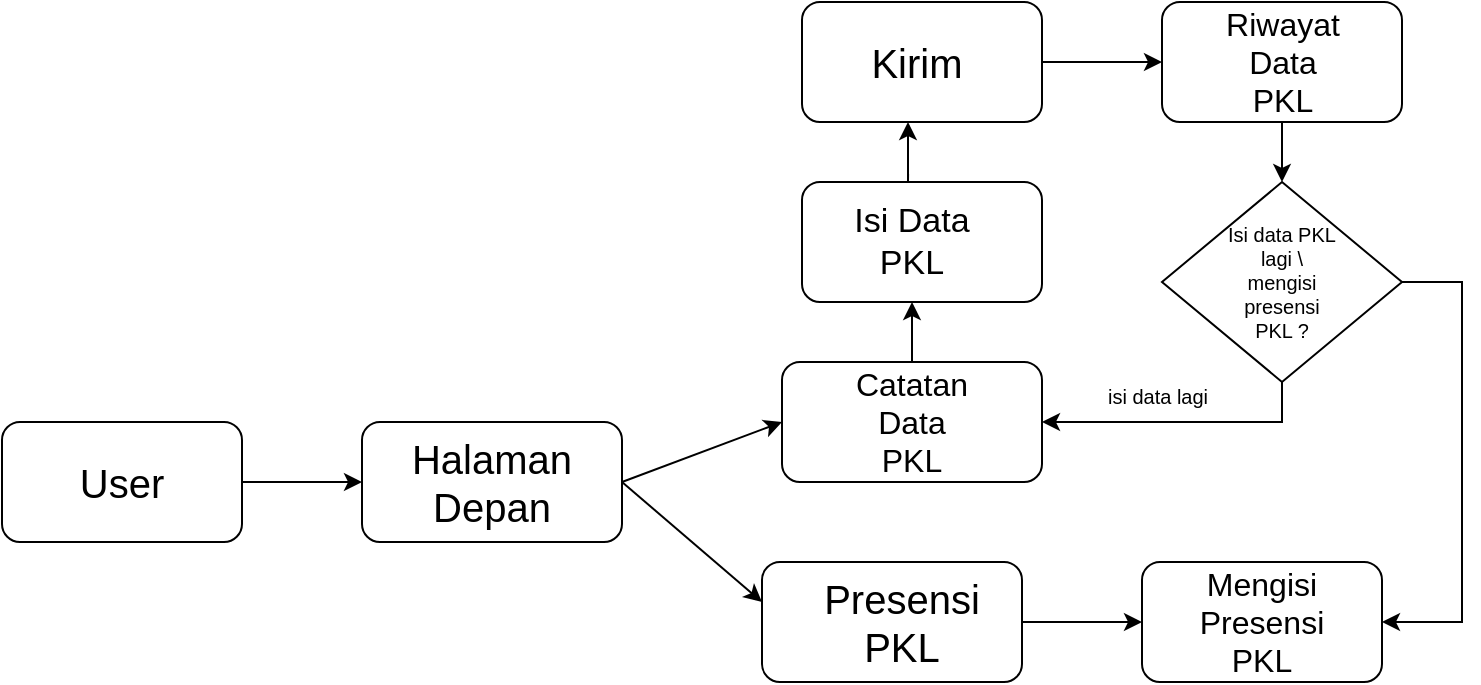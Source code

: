 <mxfile version="26.0.6">
  <diagram name="Page-1" id="Kuap4Bjansfw7n5iM-uS">
    <mxGraphModel dx="880" dy="468" grid="1" gridSize="10" guides="1" tooltips="1" connect="1" arrows="1" fold="1" page="1" pageScale="1" pageWidth="850" pageHeight="1100" math="0" shadow="0">
      <root>
        <mxCell id="0" />
        <mxCell id="1" parent="0" />
        <mxCell id="2qjV199jiDm6wYfbeYTl-3" value="" style="endArrow=classic;html=1;rounded=0;" edge="1" parent="1">
          <mxGeometry width="50" height="50" relative="1" as="geometry">
            <mxPoint x="160" y="440" as="sourcePoint" />
            <mxPoint x="220" y="440" as="targetPoint" />
            <Array as="points">
              <mxPoint x="160" y="440" />
            </Array>
          </mxGeometry>
        </mxCell>
        <mxCell id="2qjV199jiDm6wYfbeYTl-6" value="" style="rounded=1;whiteSpace=wrap;html=1;" vertex="1" parent="1">
          <mxGeometry x="40" y="410" width="120" height="60" as="geometry" />
        </mxCell>
        <mxCell id="2qjV199jiDm6wYfbeYTl-7" value="User" style="text;html=1;align=center;verticalAlign=middle;whiteSpace=wrap;rounded=0;fontSize=20;" vertex="1" parent="1">
          <mxGeometry x="70" y="425" width="60" height="30" as="geometry" />
        </mxCell>
        <mxCell id="2qjV199jiDm6wYfbeYTl-8" value="" style="rounded=1;whiteSpace=wrap;html=1;" vertex="1" parent="1">
          <mxGeometry x="220" y="410" width="130" height="60" as="geometry" />
        </mxCell>
        <mxCell id="2qjV199jiDm6wYfbeYTl-9" value="Halaman&lt;div&gt;Depan&lt;/div&gt;" style="text;html=1;align=center;verticalAlign=middle;whiteSpace=wrap;rounded=0;fontSize=20;" vertex="1" parent="1">
          <mxGeometry x="255" y="425" width="60" height="30" as="geometry" />
        </mxCell>
        <mxCell id="2qjV199jiDm6wYfbeYTl-13" value="" style="endArrow=classic;html=1;rounded=0;" edge="1" parent="1">
          <mxGeometry width="50" height="50" relative="1" as="geometry">
            <mxPoint x="350" y="440" as="sourcePoint" />
            <mxPoint x="430" y="410" as="targetPoint" />
          </mxGeometry>
        </mxCell>
        <mxCell id="2qjV199jiDm6wYfbeYTl-16" value="" style="endArrow=classic;html=1;rounded=0;exitX=1;exitY=0.5;exitDx=0;exitDy=0;" edge="1" parent="1" source="2qjV199jiDm6wYfbeYTl-8">
          <mxGeometry width="50" height="50" relative="1" as="geometry">
            <mxPoint x="360" y="450" as="sourcePoint" />
            <mxPoint x="420" y="500" as="targetPoint" />
          </mxGeometry>
        </mxCell>
        <mxCell id="2qjV199jiDm6wYfbeYTl-17" value="" style="rounded=1;whiteSpace=wrap;html=1;" vertex="1" parent="1">
          <mxGeometry x="430" y="380" width="130" height="60" as="geometry" />
        </mxCell>
        <mxCell id="2qjV199jiDm6wYfbeYTl-18" value="" style="rounded=1;whiteSpace=wrap;html=1;" vertex="1" parent="1">
          <mxGeometry x="420" y="480" width="130" height="60" as="geometry" />
        </mxCell>
        <mxCell id="2qjV199jiDm6wYfbeYTl-19" value="Catatan Data PKL" style="text;html=1;align=center;verticalAlign=middle;whiteSpace=wrap;rounded=0;fontSize=16;" vertex="1" parent="1">
          <mxGeometry x="465" y="395" width="60" height="30" as="geometry" />
        </mxCell>
        <mxCell id="2qjV199jiDm6wYfbeYTl-20" value="Presensi PKL" style="text;html=1;align=center;verticalAlign=middle;whiteSpace=wrap;rounded=0;fontSize=20;" vertex="1" parent="1">
          <mxGeometry x="460" y="495" width="60" height="30" as="geometry" />
        </mxCell>
        <mxCell id="2qjV199jiDm6wYfbeYTl-23" value="" style="endArrow=classic;html=1;rounded=0;exitX=0.5;exitY=0;exitDx=0;exitDy=0;" edge="1" parent="1" source="2qjV199jiDm6wYfbeYTl-17">
          <mxGeometry width="50" height="50" relative="1" as="geometry">
            <mxPoint x="490" y="380" as="sourcePoint" />
            <mxPoint x="495" y="350" as="targetPoint" />
          </mxGeometry>
        </mxCell>
        <mxCell id="2qjV199jiDm6wYfbeYTl-24" value="" style="rounded=1;whiteSpace=wrap;html=1;" vertex="1" parent="1">
          <mxGeometry x="440" y="290" width="120" height="60" as="geometry" />
        </mxCell>
        <mxCell id="2qjV199jiDm6wYfbeYTl-25" value="Isi Data PKL" style="text;html=1;align=center;verticalAlign=middle;whiteSpace=wrap;rounded=0;fontSize=17;" vertex="1" parent="1">
          <mxGeometry x="465" y="305" width="60" height="30" as="geometry" />
        </mxCell>
        <mxCell id="2qjV199jiDm6wYfbeYTl-26" value="" style="rounded=1;whiteSpace=wrap;html=1;" vertex="1" parent="1">
          <mxGeometry x="440" y="200" width="120" height="60" as="geometry" />
        </mxCell>
        <mxCell id="2qjV199jiDm6wYfbeYTl-33" value="" style="endArrow=classic;html=1;rounded=0;exitX=0.442;exitY=-0.067;exitDx=0;exitDy=0;exitPerimeter=0;" edge="1" parent="1" source="2qjV199jiDm6wYfbeYTl-24">
          <mxGeometry width="50" height="50" relative="1" as="geometry">
            <mxPoint x="500" y="290" as="sourcePoint" />
            <mxPoint x="493" y="260" as="targetPoint" />
            <Array as="points">
              <mxPoint x="493" y="290" />
            </Array>
          </mxGeometry>
        </mxCell>
        <mxCell id="2qjV199jiDm6wYfbeYTl-34" value="Kirim" style="text;html=1;align=center;verticalAlign=middle;whiteSpace=wrap;rounded=0;fontSize=20;" vertex="1" parent="1">
          <mxGeometry x="465" y="215" width="65" height="30" as="geometry" />
        </mxCell>
        <mxCell id="2qjV199jiDm6wYfbeYTl-35" value="" style="endArrow=classic;html=1;rounded=0;" edge="1" parent="1">
          <mxGeometry width="50" height="50" relative="1" as="geometry">
            <mxPoint x="560" y="230" as="sourcePoint" />
            <mxPoint x="620" y="230" as="targetPoint" />
          </mxGeometry>
        </mxCell>
        <mxCell id="2qjV199jiDm6wYfbeYTl-37" value="" style="rounded=1;whiteSpace=wrap;html=1;" vertex="1" parent="1">
          <mxGeometry x="620" y="200" width="120" height="60" as="geometry" />
        </mxCell>
        <mxCell id="2qjV199jiDm6wYfbeYTl-38" value="Riwayat Data PKL" style="text;html=1;align=center;verticalAlign=middle;whiteSpace=wrap;rounded=0;fontSize=16;" vertex="1" parent="1">
          <mxGeometry x="647.5" y="215" width="65" height="30" as="geometry" />
        </mxCell>
        <mxCell id="2qjV199jiDm6wYfbeYTl-39" value="" style="rhombus;whiteSpace=wrap;html=1;" vertex="1" parent="1">
          <mxGeometry x="620" y="290" width="120" height="100" as="geometry" />
        </mxCell>
        <mxCell id="2qjV199jiDm6wYfbeYTl-40" value="" style="endArrow=classic;html=1;rounded=0;exitX=0.5;exitY=1;exitDx=0;exitDy=0;exitPerimeter=0;" edge="1" parent="1" source="2qjV199jiDm6wYfbeYTl-37">
          <mxGeometry width="50" height="50" relative="1" as="geometry">
            <mxPoint x="679.5" y="264.29" as="sourcePoint" />
            <mxPoint x="680" y="290" as="targetPoint" />
            <Array as="points">
              <mxPoint x="680" y="290" />
            </Array>
          </mxGeometry>
        </mxCell>
        <mxCell id="2qjV199jiDm6wYfbeYTl-44" value="Isi data PKL lagi \ mengisi presensi PKL ?" style="text;html=1;align=center;verticalAlign=middle;whiteSpace=wrap;rounded=0;fontSize=10;" vertex="1" parent="1">
          <mxGeometry x="650" y="327.5" width="60" height="25" as="geometry" />
        </mxCell>
        <mxCell id="2qjV199jiDm6wYfbeYTl-47" value="" style="endArrow=classic;html=1;rounded=0;exitX=0.5;exitY=1;exitDx=0;exitDy=0;entryX=1;entryY=0.5;entryDx=0;entryDy=0;" edge="1" parent="1" source="2qjV199jiDm6wYfbeYTl-39" target="2qjV199jiDm6wYfbeYTl-17">
          <mxGeometry width="50" height="50" relative="1" as="geometry">
            <mxPoint x="600" y="460" as="sourcePoint" />
            <mxPoint x="560" y="420" as="targetPoint" />
            <Array as="points">
              <mxPoint x="680" y="410" />
            </Array>
          </mxGeometry>
        </mxCell>
        <mxCell id="2qjV199jiDm6wYfbeYTl-52" value="isi data lagi" style="text;html=1;align=center;verticalAlign=middle;whiteSpace=wrap;rounded=0;fontSize=10;" vertex="1" parent="1">
          <mxGeometry x="587.5" y="382" width="60" height="30" as="geometry" />
        </mxCell>
        <mxCell id="2qjV199jiDm6wYfbeYTl-55" value="" style="endArrow=classic;html=1;rounded=0;exitX=1;exitY=0.5;exitDx=0;exitDy=0;" edge="1" parent="1" source="2qjV199jiDm6wYfbeYTl-18">
          <mxGeometry width="50" height="50" relative="1" as="geometry">
            <mxPoint x="550" y="520" as="sourcePoint" />
            <mxPoint x="610" y="510" as="targetPoint" />
          </mxGeometry>
        </mxCell>
        <mxCell id="2qjV199jiDm6wYfbeYTl-56" value="" style="rounded=1;whiteSpace=wrap;html=1;" vertex="1" parent="1">
          <mxGeometry x="610" y="480" width="120" height="60" as="geometry" />
        </mxCell>
        <mxCell id="2qjV199jiDm6wYfbeYTl-57" value="Mengisi Presensi PKL" style="text;html=1;align=center;verticalAlign=middle;whiteSpace=wrap;rounded=0;fontSize=16;" vertex="1" parent="1">
          <mxGeometry x="640" y="495" width="60" height="30" as="geometry" />
        </mxCell>
        <mxCell id="2qjV199jiDm6wYfbeYTl-58" value="" style="endArrow=classic;html=1;rounded=0;entryX=1;entryY=0.5;entryDx=0;entryDy=0;exitX=1;exitY=0.5;exitDx=0;exitDy=0;" edge="1" parent="1" source="2qjV199jiDm6wYfbeYTl-39" target="2qjV199jiDm6wYfbeYTl-56">
          <mxGeometry width="50" height="50" relative="1" as="geometry">
            <mxPoint x="740" y="345" as="sourcePoint" />
            <mxPoint x="770" y="535" as="targetPoint" />
            <Array as="points">
              <mxPoint x="770" y="340" />
              <mxPoint x="770" y="385" />
              <mxPoint x="770" y="510" />
            </Array>
          </mxGeometry>
        </mxCell>
      </root>
    </mxGraphModel>
  </diagram>
</mxfile>
